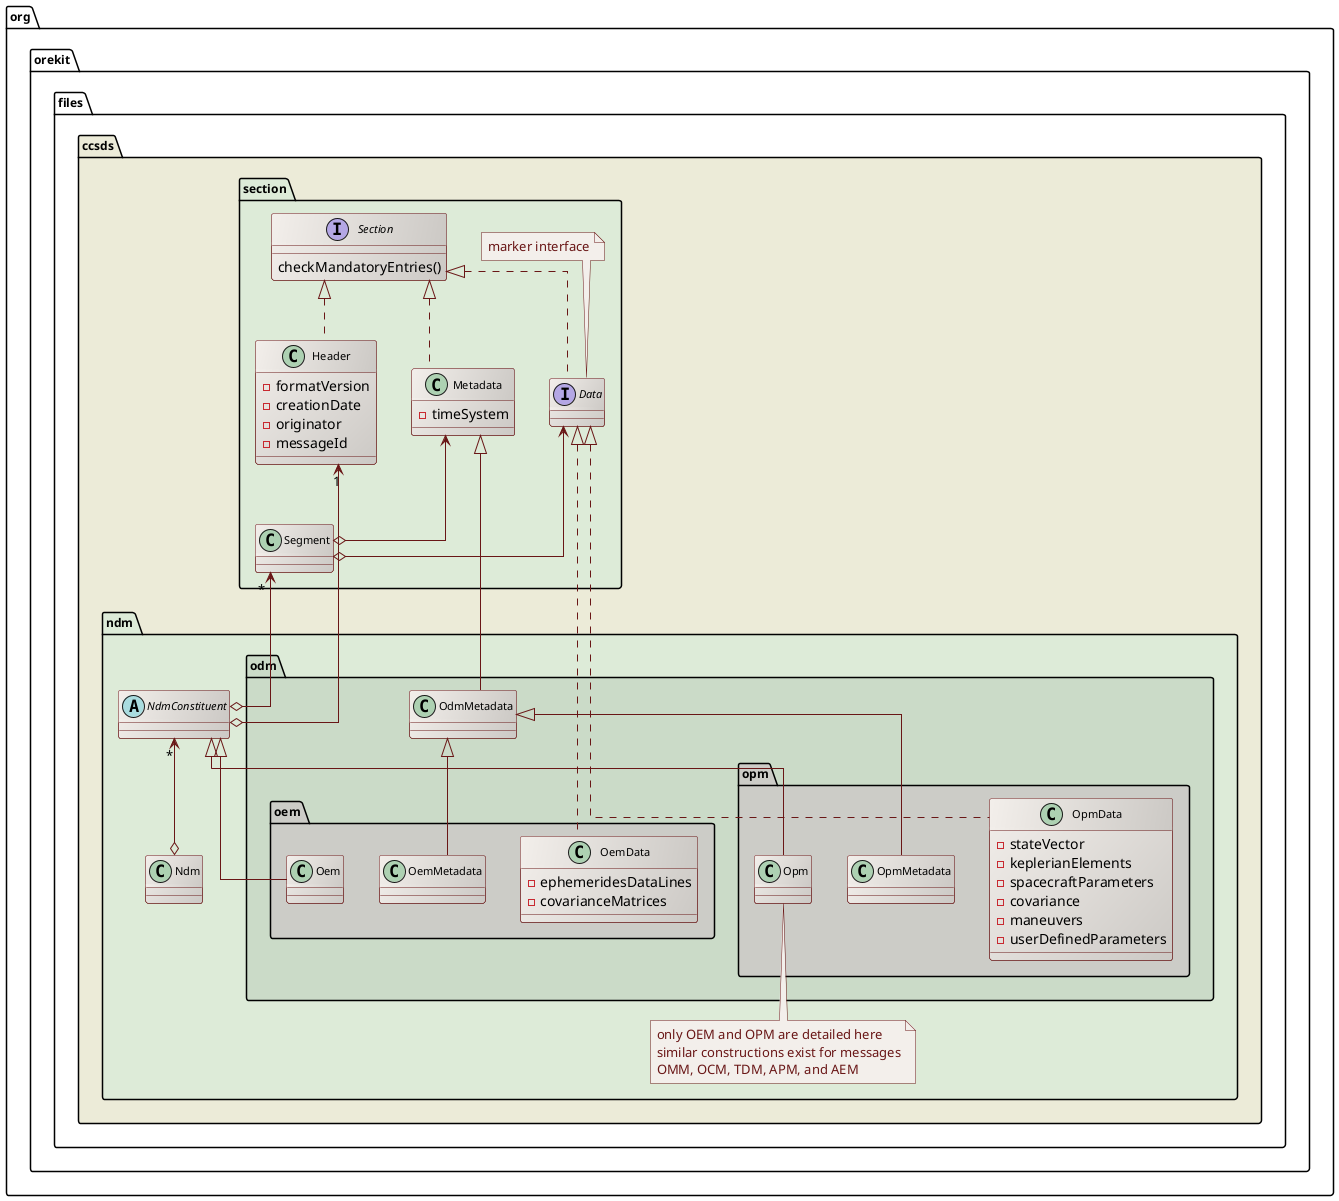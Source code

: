 ' Copyright 2002-2025 CS GROUP
' Licensed to CS GROUP (CS) under one or more
' contributor license agreements.  See the NOTICE file distributed with
' this work for additional information regarding copyright ownership.
' CS licenses this file to You under the Apache License, Version 2.0
' (the "License"); you may not use this file except in compliance with
' the License.  You may obtain a copy of the License at
'
'   http://www.apache.org/licenses/LICENSE-2.0
'
' Unless required by applicable law or agreed to in writing, software
' distributed under the License is distributed on an "AS IS" BASIS,
' WITHOUT WARRANTIES OR CONDITIONS OF ANY KIND, either express or implied.
' See the License for the specific language governing permissions and
' limitations under the License.

@startuml

  skinparam svek                  true
  skinparam ClassBackgroundColor  #F3EFEB/CCC9C5
  skinparam ClassArrowColor       #691616
  skinparam ClassBorderColor      #691616
  skinparam NoteBackgroundColor   #F3EFEB
  skinparam NoteBorderColor       #691616
  skinparam NoteFontColor         #691616
  skinparam ClassFontSize         11
  skinparam PackageFontSize       12
  skinparam linetype              ortho

  package org.orekit.files.ccsds #ECEBD8 {

    package section #DDEBD8 {
      interface Section {
        checkMandatoryEntries()
      }
      class Header {
       -formatVersion
       -creationDate
       -originator
       -messageId
      }
      class Metadata {
        -timeSystem
      }
      interface Data
      note top
      marker interface
      end note
      class Segment
      Section  <|.. Header
      Section  <|.. Metadata
      Section  <|.. Data
      Metadata <--o Segment
      Data     <--o Segment
    }

    package ndm #DDEBD8 {

      package odm #CBDBC8 {

        class OdmMetadata
        Metadata <|-- OdmMetadata

        package oem #CCCCC7 {
          class OemData {
            -ephemeridesDataLines
            -covarianceMatrices
          }
          class OemMetadata
          class Oem
          Data <|.. OemData
          OdmMetadata <|-- OemMetadata
        }

        package opm #CCCCC7 {
          class OpmMetadata
          class OpmData {
            - stateVector
            - keplerianElements
            - spacecraftParameters
            - covariance
            - maneuvers
            - userDefinedParameters
          }
          class Opm
          OdmMetadata <|-- OpmMetadata
          Data <|.. OpmData
         }

      }
      note bottom
        only OEM and OPM are detailed here
        similar constructions exist for messages
        OMM, OCM, TDM, APM, and AEM
      end note

      abstract class NdmConstituent
      class Ndm

      NdmConstituent <|-- Oem
      NdmConstituent <|-- Opm
      Header  "1" <--o NdmConstituent
      Segment "*" <--o NdmConstituent
      NdmConstituent "*" <--o Ndm

    }
  }
@enduml
